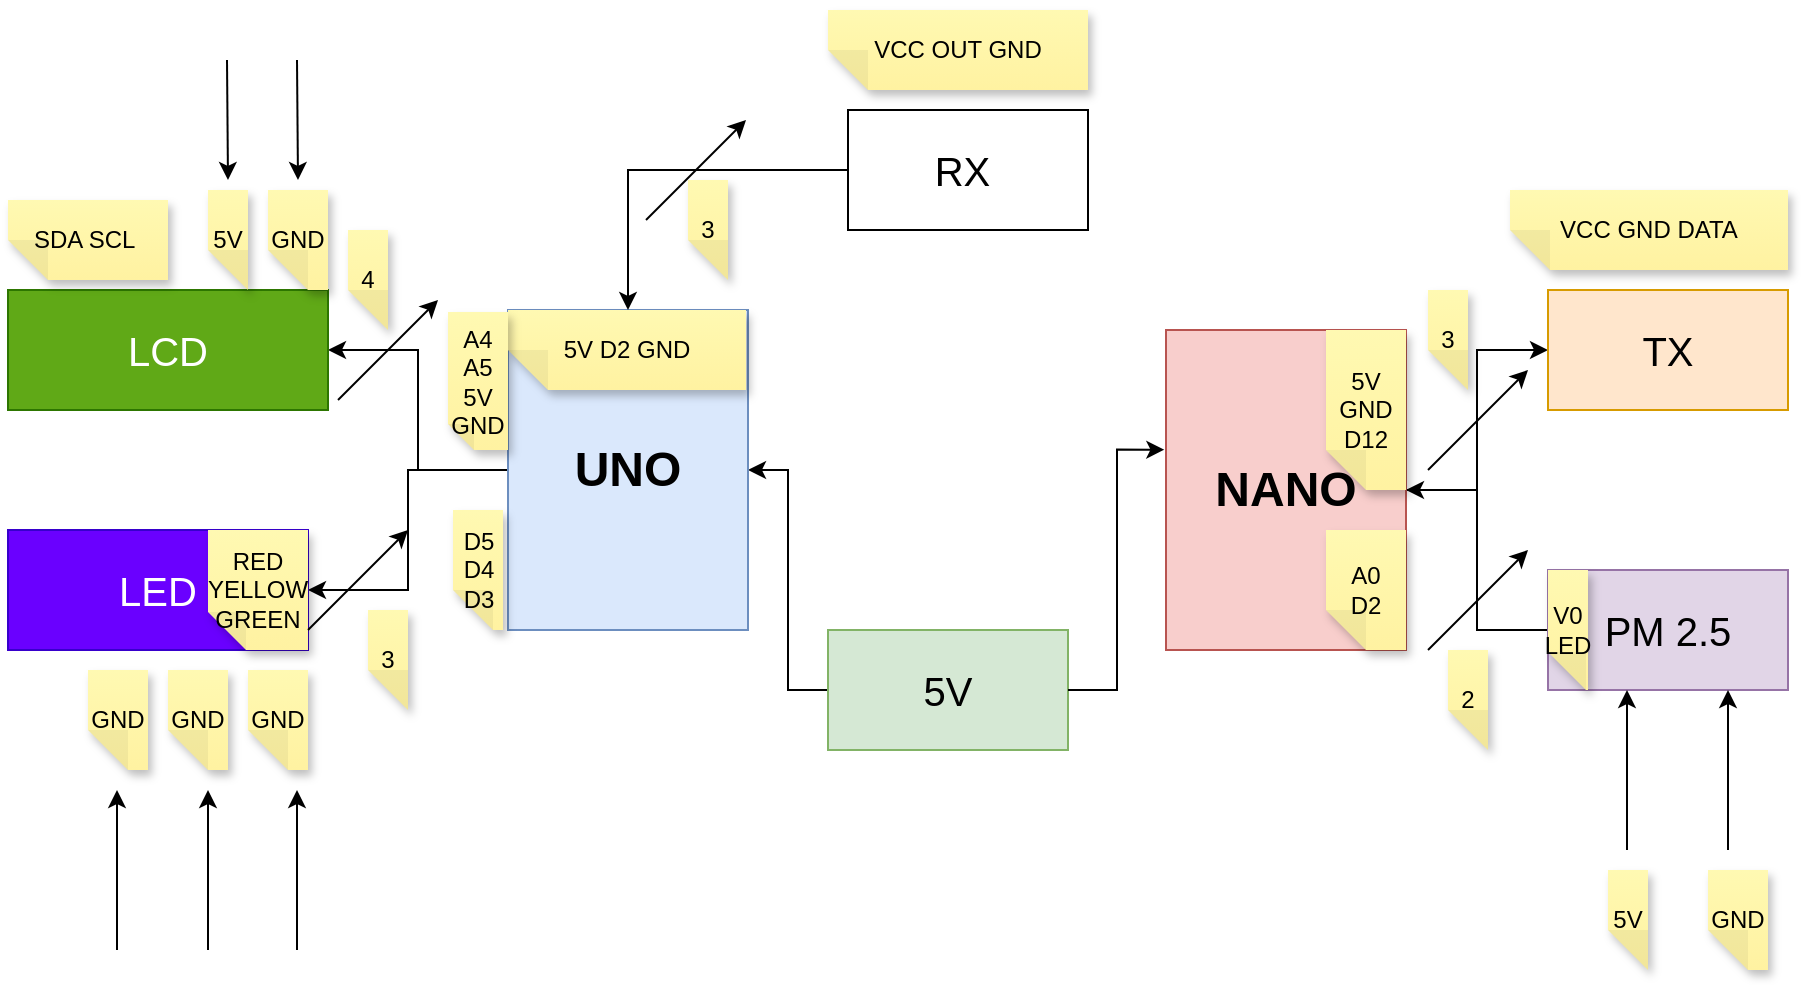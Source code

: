 <mxfile version="22.1.5" type="github">
  <diagram name="Page-1" id="2Oezqfeqx223OJeEhoTF">
    <mxGraphModel dx="1900" dy="574" grid="1" gridSize="10" guides="1" tooltips="1" connect="1" arrows="1" fold="1" page="1" pageScale="1" pageWidth="850" pageHeight="1100" math="0" shadow="0">
      <root>
        <mxCell id="0" />
        <mxCell id="1" parent="0" />
        <mxCell id="fD1NXqoAacMds-On0nMa-4" value="" style="edgeStyle=orthogonalEdgeStyle;rounded=0;orthogonalLoop=1;jettySize=auto;html=1;" edge="1" parent="1" source="fD1NXqoAacMds-On0nMa-2" target="fD1NXqoAacMds-On0nMa-3">
          <mxGeometry relative="1" as="geometry" />
        </mxCell>
        <mxCell id="fD1NXqoAacMds-On0nMa-2" value="&lt;font style=&quot;font-size: 20px;&quot;&gt;PM 2.5&lt;/font&gt;" style="rounded=0;whiteSpace=wrap;html=1;fillColor=#e1d5e7;strokeColor=#9673a6;" vertex="1" parent="1">
          <mxGeometry x="700" y="320" width="120" height="60" as="geometry" />
        </mxCell>
        <mxCell id="fD1NXqoAacMds-On0nMa-6" value="" style="edgeStyle=orthogonalEdgeStyle;rounded=0;orthogonalLoop=1;jettySize=auto;html=1;" edge="1" parent="1" source="fD1NXqoAacMds-On0nMa-3" target="fD1NXqoAacMds-On0nMa-5">
          <mxGeometry relative="1" as="geometry" />
        </mxCell>
        <mxCell id="fD1NXqoAacMds-On0nMa-3" value="&lt;h1&gt;NANO&lt;/h1&gt;" style="rounded=0;whiteSpace=wrap;html=1;fillColor=#f8cecc;strokeColor=#b85450;" vertex="1" parent="1">
          <mxGeometry x="509" y="200" width="120" height="160" as="geometry" />
        </mxCell>
        <mxCell id="fD1NXqoAacMds-On0nMa-5" value="&lt;font style=&quot;font-size: 20px;&quot;&gt;TX&lt;/font&gt;" style="whiteSpace=wrap;html=1;rounded=0;fillColor=#ffe6cc;strokeColor=#d79b00;" vertex="1" parent="1">
          <mxGeometry x="700" y="180" width="120" height="60" as="geometry" />
        </mxCell>
        <mxCell id="fD1NXqoAacMds-On0nMa-10" value="" style="edgeStyle=orthogonalEdgeStyle;rounded=0;orthogonalLoop=1;jettySize=auto;html=1;" edge="1" parent="1" source="fD1NXqoAacMds-On0nMa-7" target="fD1NXqoAacMds-On0nMa-9">
          <mxGeometry relative="1" as="geometry" />
        </mxCell>
        <mxCell id="fD1NXqoAacMds-On0nMa-7" value="&lt;font style=&quot;font-size: 20px;&quot;&gt;5V&lt;/font&gt;" style="rounded=0;whiteSpace=wrap;html=1;fillColor=#d5e8d4;strokeColor=#82b366;" vertex="1" parent="1">
          <mxGeometry x="340" y="350" width="120" height="60" as="geometry" />
        </mxCell>
        <mxCell id="fD1NXqoAacMds-On0nMa-8" style="edgeStyle=orthogonalEdgeStyle;rounded=0;orthogonalLoop=1;jettySize=auto;html=1;entryX=-0.007;entryY=0.374;entryDx=0;entryDy=0;entryPerimeter=0;" edge="1" parent="1" source="fD1NXqoAacMds-On0nMa-7" target="fD1NXqoAacMds-On0nMa-3">
          <mxGeometry relative="1" as="geometry" />
        </mxCell>
        <mxCell id="fD1NXqoAacMds-On0nMa-12" value="" style="edgeStyle=orthogonalEdgeStyle;rounded=0;orthogonalLoop=1;jettySize=auto;html=1;" edge="1" parent="1" source="fD1NXqoAacMds-On0nMa-9" target="fD1NXqoAacMds-On0nMa-11">
          <mxGeometry relative="1" as="geometry" />
        </mxCell>
        <mxCell id="fD1NXqoAacMds-On0nMa-14" value="" style="edgeStyle=orthogonalEdgeStyle;rounded=0;orthogonalLoop=1;jettySize=auto;html=1;" edge="1" parent="1" source="fD1NXqoAacMds-On0nMa-9" target="fD1NXqoAacMds-On0nMa-13">
          <mxGeometry relative="1" as="geometry" />
        </mxCell>
        <mxCell id="fD1NXqoAacMds-On0nMa-9" value="&lt;h1&gt;UNO&lt;/h1&gt;" style="rounded=0;whiteSpace=wrap;html=1;fillColor=#dae8fc;strokeColor=#6c8ebf;" vertex="1" parent="1">
          <mxGeometry x="180" y="190" width="120" height="160" as="geometry" />
        </mxCell>
        <mxCell id="fD1NXqoAacMds-On0nMa-11" value="&lt;font style=&quot;font-size: 20px;&quot;&gt;LCD&lt;/font&gt;" style="whiteSpace=wrap;html=1;rounded=0;fillColor=#60a917;strokeColor=#2D7600;fontColor=#ffffff;" vertex="1" parent="1">
          <mxGeometry x="-70" y="180" width="160" height="60" as="geometry" />
        </mxCell>
        <mxCell id="fD1NXqoAacMds-On0nMa-13" value="&lt;font style=&quot;font-size: 20px;&quot;&gt;LED&lt;/font&gt;" style="whiteSpace=wrap;html=1;rounded=0;fillColor=#6a00ff;fontColor=#ffffff;strokeColor=#3700CC;" vertex="1" parent="1">
          <mxGeometry x="-70" y="300" width="150" height="60" as="geometry" />
        </mxCell>
        <mxCell id="fD1NXqoAacMds-On0nMa-18" value="5V&lt;br style=&quot;border-color: var(--border-color);&quot;&gt;GND&lt;br style=&quot;border-color: var(--border-color);&quot;&gt;D12" style="shape=note;whiteSpace=wrap;html=1;backgroundOutline=1;fontColor=#000000;darkOpacity=0.05;fillColor=#FFF9B2;strokeColor=none;fillStyle=solid;direction=west;gradientDirection=north;gradientColor=#FFF2A1;shadow=1;size=20;pointerEvents=1;rotation=0;" vertex="1" parent="1">
          <mxGeometry x="589" y="200" width="40" height="80" as="geometry" />
        </mxCell>
        <mxCell id="fD1NXqoAacMds-On0nMa-19" value="VCC GND DATA" style="shape=note;whiteSpace=wrap;html=1;backgroundOutline=1;fontColor=#000000;darkOpacity=0.05;fillColor=#FFF9B2;strokeColor=none;fillStyle=solid;direction=west;gradientDirection=north;gradientColor=#FFF2A1;shadow=1;size=20;pointerEvents=1;" vertex="1" parent="1">
          <mxGeometry x="681" y="130" width="139" height="40" as="geometry" />
        </mxCell>
        <mxCell id="fD1NXqoAacMds-On0nMa-21" value="" style="endArrow=classic;html=1;rounded=0;" edge="1" parent="1">
          <mxGeometry width="50" height="50" relative="1" as="geometry">
            <mxPoint x="640" y="270" as="sourcePoint" />
            <mxPoint x="690" y="220" as="targetPoint" />
          </mxGeometry>
        </mxCell>
        <mxCell id="fD1NXqoAacMds-On0nMa-22" value="3" style="shape=note;whiteSpace=wrap;html=1;backgroundOutline=1;fontColor=#000000;darkOpacity=0.05;fillColor=#FFF9B2;strokeColor=none;fillStyle=solid;direction=west;gradientDirection=north;gradientColor=#FFF2A1;shadow=1;size=20;pointerEvents=1;rotation=0;" vertex="1" parent="1">
          <mxGeometry x="640" y="180" width="20" height="50" as="geometry" />
        </mxCell>
        <mxCell id="fD1NXqoAacMds-On0nMa-23" value="GND" style="shape=note;whiteSpace=wrap;html=1;backgroundOutline=1;fontColor=#000000;darkOpacity=0.05;fillColor=#FFF9B2;strokeColor=none;fillStyle=solid;direction=west;gradientDirection=north;gradientColor=#FFF2A1;shadow=1;size=20;pointerEvents=1;rotation=0;" vertex="1" parent="1">
          <mxGeometry x="780" y="470" width="30" height="50" as="geometry" />
        </mxCell>
        <mxCell id="fD1NXqoAacMds-On0nMa-24" value="5V" style="shape=note;whiteSpace=wrap;html=1;backgroundOutline=1;fontColor=#000000;darkOpacity=0.05;fillColor=#FFF9B2;strokeColor=none;fillStyle=solid;direction=west;gradientDirection=north;gradientColor=#FFF2A1;shadow=1;size=20;pointerEvents=1;rotation=0;" vertex="1" parent="1">
          <mxGeometry x="730" y="470" width="20" height="50" as="geometry" />
        </mxCell>
        <mxCell id="fD1NXqoAacMds-On0nMa-26" value="" style="endArrow=classic;html=1;rounded=0;" edge="1" parent="1">
          <mxGeometry width="50" height="50" relative="1" as="geometry">
            <mxPoint x="640" y="360" as="sourcePoint" />
            <mxPoint x="690" y="310" as="targetPoint" />
          </mxGeometry>
        </mxCell>
        <mxCell id="fD1NXqoAacMds-On0nMa-27" value="" style="endArrow=classic;html=1;rounded=0;" edge="1" parent="1">
          <mxGeometry width="50" height="50" relative="1" as="geometry">
            <mxPoint x="790" y="460" as="sourcePoint" />
            <mxPoint x="790" y="380" as="targetPoint" />
            <Array as="points" />
          </mxGeometry>
        </mxCell>
        <mxCell id="fD1NXqoAacMds-On0nMa-28" value="" style="endArrow=classic;html=1;rounded=0;" edge="1" parent="1">
          <mxGeometry width="50" height="50" relative="1" as="geometry">
            <mxPoint x="739.5" y="460" as="sourcePoint" />
            <mxPoint x="739.5" y="380" as="targetPoint" />
            <Array as="points" />
          </mxGeometry>
        </mxCell>
        <mxCell id="fD1NXqoAacMds-On0nMa-29" value="A0&lt;br&gt;D2" style="shape=note;whiteSpace=wrap;html=1;backgroundOutline=1;fontColor=#000000;darkOpacity=0.05;fillColor=#FFF9B2;strokeColor=none;fillStyle=solid;direction=west;gradientDirection=north;gradientColor=#FFF2A1;shadow=1;size=20;pointerEvents=1;rotation=0;" vertex="1" parent="1">
          <mxGeometry x="589" y="300" width="40" height="60" as="geometry" />
        </mxCell>
        <mxCell id="fD1NXqoAacMds-On0nMa-32" value="V0&lt;br&gt;LED" style="shape=note;whiteSpace=wrap;html=1;backgroundOutline=1;fontColor=#000000;darkOpacity=0.05;fillColor=#FFF9B2;strokeColor=none;fillStyle=solid;direction=west;gradientDirection=north;gradientColor=#FFF2A1;shadow=1;size=19;pointerEvents=1;rotation=0;" vertex="1" parent="1">
          <mxGeometry x="700" y="320" width="20" height="60" as="geometry" />
        </mxCell>
        <mxCell id="fD1NXqoAacMds-On0nMa-33" value="2" style="shape=note;whiteSpace=wrap;html=1;backgroundOutline=1;fontColor=#000000;darkOpacity=0.05;fillColor=#FFF9B2;strokeColor=none;fillStyle=solid;direction=west;gradientDirection=north;gradientColor=#FFF2A1;shadow=1;size=20;pointerEvents=1;rotation=0;" vertex="1" parent="1">
          <mxGeometry x="650" y="360" width="20" height="50" as="geometry" />
        </mxCell>
        <mxCell id="fD1NXqoAacMds-On0nMa-35" style="edgeStyle=orthogonalEdgeStyle;rounded=0;orthogonalLoop=1;jettySize=auto;html=1;entryX=0.5;entryY=0;entryDx=0;entryDy=0;" edge="1" parent="1" source="fD1NXqoAacMds-On0nMa-34" target="fD1NXqoAacMds-On0nMa-9">
          <mxGeometry relative="1" as="geometry" />
        </mxCell>
        <mxCell id="fD1NXqoAacMds-On0nMa-34" value="&lt;font style=&quot;font-size: 20px;&quot;&gt;RX&amp;nbsp;&lt;/font&gt;" style="rounded=0;whiteSpace=wrap;html=1;" vertex="1" parent="1">
          <mxGeometry x="350" y="90" width="120" height="60" as="geometry" />
        </mxCell>
        <mxCell id="fD1NXqoAacMds-On0nMa-39" value="VCC OUT GND" style="shape=note;whiteSpace=wrap;html=1;backgroundOutline=1;fontColor=#000000;darkOpacity=0.05;fillColor=#FFF9B2;strokeColor=none;fillStyle=solid;direction=west;gradientDirection=north;gradientColor=#FFF2A1;shadow=1;size=20;pointerEvents=1;" vertex="1" parent="1">
          <mxGeometry x="340" y="40" width="130" height="40" as="geometry" />
        </mxCell>
        <mxCell id="fD1NXqoAacMds-On0nMa-40" value="3" style="shape=note;whiteSpace=wrap;html=1;backgroundOutline=1;fontColor=#000000;darkOpacity=0.05;fillColor=#FFF9B2;strokeColor=none;fillStyle=solid;direction=west;gradientDirection=north;gradientColor=#FFF2A1;shadow=1;size=20;pointerEvents=1;rotation=0;" vertex="1" parent="1">
          <mxGeometry x="270" y="125" width="20" height="50" as="geometry" />
        </mxCell>
        <mxCell id="fD1NXqoAacMds-On0nMa-41" value="5V D2 GND" style="shape=note;whiteSpace=wrap;html=1;backgroundOutline=1;fontColor=#000000;darkOpacity=0.05;fillColor=#FFF9B2;strokeColor=none;fillStyle=solid;direction=west;gradientDirection=north;gradientColor=#FFF2A1;shadow=1;size=20;pointerEvents=1;" vertex="1" parent="1">
          <mxGeometry x="180" y="190" width="119" height="40" as="geometry" />
        </mxCell>
        <mxCell id="fD1NXqoAacMds-On0nMa-42" value="" style="endArrow=classic;html=1;rounded=0;" edge="1" parent="1">
          <mxGeometry width="50" height="50" relative="1" as="geometry">
            <mxPoint x="249" y="145" as="sourcePoint" />
            <mxPoint x="299" y="95" as="targetPoint" />
          </mxGeometry>
        </mxCell>
        <mxCell id="fD1NXqoAacMds-On0nMa-43" value="RED&lt;br&gt;YELLOW&lt;br&gt;GREEN" style="shape=note;whiteSpace=wrap;html=1;backgroundOutline=1;fontColor=#000000;darkOpacity=0.05;fillColor=#FFF9B2;strokeColor=none;fillStyle=solid;direction=west;gradientDirection=north;gradientColor=#FFF2A1;shadow=1;size=19;pointerEvents=1;rotation=0;" vertex="1" parent="1">
          <mxGeometry x="30" y="300" width="50" height="60" as="geometry" />
        </mxCell>
        <mxCell id="fD1NXqoAacMds-On0nMa-44" value="" style="endArrow=classic;html=1;rounded=0;" edge="1" parent="1">
          <mxGeometry width="50" height="50" relative="1" as="geometry">
            <mxPoint x="80" y="350" as="sourcePoint" />
            <mxPoint x="130" y="300" as="targetPoint" />
          </mxGeometry>
        </mxCell>
        <mxCell id="fD1NXqoAacMds-On0nMa-45" value="3" style="shape=note;whiteSpace=wrap;html=1;backgroundOutline=1;fontColor=#000000;darkOpacity=0.05;fillColor=#FFF9B2;strokeColor=none;fillStyle=solid;direction=west;gradientDirection=north;gradientColor=#FFF2A1;shadow=1;size=20;pointerEvents=1;rotation=0;" vertex="1" parent="1">
          <mxGeometry x="110" y="340" width="20" height="50" as="geometry" />
        </mxCell>
        <mxCell id="fD1NXqoAacMds-On0nMa-46" value="D5&lt;br&gt;D4&lt;br&gt;D3" style="shape=note;whiteSpace=wrap;html=1;backgroundOutline=1;fontColor=#000000;darkOpacity=0.05;fillColor=#FFF9B2;strokeColor=none;fillStyle=solid;direction=west;gradientDirection=north;gradientColor=#FFF2A1;shadow=1;size=20;pointerEvents=1;rotation=0;" vertex="1" parent="1">
          <mxGeometry x="152.5" y="290" width="25" height="60" as="geometry" />
        </mxCell>
        <mxCell id="fD1NXqoAacMds-On0nMa-47" value="4" style="shape=note;whiteSpace=wrap;html=1;backgroundOutline=1;fontColor=#000000;darkOpacity=0.05;fillColor=#FFF9B2;strokeColor=none;fillStyle=solid;direction=west;gradientDirection=north;gradientColor=#FFF2A1;shadow=1;size=20;pointerEvents=1;rotation=0;" vertex="1" parent="1">
          <mxGeometry x="100" y="150" width="20" height="50" as="geometry" />
        </mxCell>
        <mxCell id="fD1NXqoAacMds-On0nMa-48" value="" style="endArrow=classic;html=1;rounded=0;" edge="1" parent="1">
          <mxGeometry width="50" height="50" relative="1" as="geometry">
            <mxPoint x="95" y="235" as="sourcePoint" />
            <mxPoint x="145" y="185" as="targetPoint" />
          </mxGeometry>
        </mxCell>
        <mxCell id="fD1NXqoAacMds-On0nMa-49" value="SDA SCL&amp;nbsp;" style="shape=note;whiteSpace=wrap;html=1;backgroundOutline=1;fontColor=#000000;darkOpacity=0.05;fillColor=#FFF9B2;strokeColor=none;fillStyle=solid;direction=west;gradientDirection=north;gradientColor=#FFF2A1;shadow=1;size=20;pointerEvents=1;" vertex="1" parent="1">
          <mxGeometry x="-70" y="135" width="80" height="40" as="geometry" />
        </mxCell>
        <mxCell id="fD1NXqoAacMds-On0nMa-50" value="A4&lt;br&gt;A5&lt;br&gt;5V&lt;br&gt;GND" style="shape=note;whiteSpace=wrap;html=1;backgroundOutline=1;fontColor=#000000;darkOpacity=0.05;fillColor=#FFF9B2;strokeColor=none;fillStyle=solid;direction=west;gradientDirection=north;gradientColor=#FFF2A1;shadow=1;size=13;pointerEvents=1;rotation=0;" vertex="1" parent="1">
          <mxGeometry x="150" y="191" width="30" height="69" as="geometry" />
        </mxCell>
        <mxCell id="fD1NXqoAacMds-On0nMa-51" value="5V" style="shape=note;whiteSpace=wrap;html=1;backgroundOutline=1;fontColor=#000000;darkOpacity=0.05;fillColor=#FFF9B2;strokeColor=none;fillStyle=solid;direction=west;gradientDirection=north;gradientColor=#FFF2A1;shadow=1;size=20;pointerEvents=1;rotation=0;" vertex="1" parent="1">
          <mxGeometry x="30" y="130" width="20" height="50" as="geometry" />
        </mxCell>
        <mxCell id="fD1NXqoAacMds-On0nMa-53" value="GND" style="shape=note;whiteSpace=wrap;html=1;backgroundOutline=1;fontColor=#000000;darkOpacity=0.05;fillColor=#FFF9B2;strokeColor=none;fillStyle=solid;direction=west;gradientDirection=north;gradientColor=#FFF2A1;shadow=1;size=20;pointerEvents=1;rotation=0;" vertex="1" parent="1">
          <mxGeometry x="60" y="130" width="30" height="50" as="geometry" />
        </mxCell>
        <mxCell id="fD1NXqoAacMds-On0nMa-54" value="" style="endArrow=classic;html=1;rounded=0;" edge="1" parent="1">
          <mxGeometry width="50" height="50" relative="1" as="geometry">
            <mxPoint x="39.5" y="65" as="sourcePoint" />
            <mxPoint x="40" y="125" as="targetPoint" />
            <Array as="points" />
          </mxGeometry>
        </mxCell>
        <mxCell id="fD1NXqoAacMds-On0nMa-55" value="" style="endArrow=classic;html=1;rounded=0;" edge="1" parent="1">
          <mxGeometry width="50" height="50" relative="1" as="geometry">
            <mxPoint x="74.5" y="65" as="sourcePoint" />
            <mxPoint x="75" y="125" as="targetPoint" />
            <Array as="points" />
          </mxGeometry>
        </mxCell>
        <mxCell id="fD1NXqoAacMds-On0nMa-56" value="GND" style="shape=note;whiteSpace=wrap;html=1;backgroundOutline=1;fontColor=#000000;darkOpacity=0.05;fillColor=#FFF9B2;strokeColor=none;fillStyle=solid;direction=west;gradientDirection=north;gradientColor=#FFF2A1;shadow=1;size=20;pointerEvents=1;rotation=0;" vertex="1" parent="1">
          <mxGeometry x="-30" y="370" width="30" height="50" as="geometry" />
        </mxCell>
        <mxCell id="fD1NXqoAacMds-On0nMa-57" value="GND" style="shape=note;whiteSpace=wrap;html=1;backgroundOutline=1;fontColor=#000000;darkOpacity=0.05;fillColor=#FFF9B2;strokeColor=none;fillStyle=solid;direction=west;gradientDirection=north;gradientColor=#FFF2A1;shadow=1;size=20;pointerEvents=1;rotation=0;" vertex="1" parent="1">
          <mxGeometry x="10" y="370" width="30" height="50" as="geometry" />
        </mxCell>
        <mxCell id="fD1NXqoAacMds-On0nMa-58" value="GND" style="shape=note;whiteSpace=wrap;html=1;backgroundOutline=1;fontColor=#000000;darkOpacity=0.05;fillColor=#FFF9B2;strokeColor=none;fillStyle=solid;direction=west;gradientDirection=north;gradientColor=#FFF2A1;shadow=1;size=20;pointerEvents=1;rotation=0;" vertex="1" parent="1">
          <mxGeometry x="50" y="370" width="30" height="50" as="geometry" />
        </mxCell>
        <mxCell id="fD1NXqoAacMds-On0nMa-59" value="" style="endArrow=classic;html=1;rounded=0;" edge="1" parent="1">
          <mxGeometry width="50" height="50" relative="1" as="geometry">
            <mxPoint x="74.5" y="510" as="sourcePoint" />
            <mxPoint x="74.5" y="430" as="targetPoint" />
            <Array as="points" />
          </mxGeometry>
        </mxCell>
        <mxCell id="fD1NXqoAacMds-On0nMa-60" value="" style="endArrow=classic;html=1;rounded=0;" edge="1" parent="1">
          <mxGeometry width="50" height="50" relative="1" as="geometry">
            <mxPoint x="-15.5" y="510" as="sourcePoint" />
            <mxPoint x="-15.5" y="430" as="targetPoint" />
            <Array as="points" />
          </mxGeometry>
        </mxCell>
        <mxCell id="fD1NXqoAacMds-On0nMa-61" value="" style="endArrow=classic;html=1;rounded=0;" edge="1" parent="1">
          <mxGeometry width="50" height="50" relative="1" as="geometry">
            <mxPoint x="30" y="510" as="sourcePoint" />
            <mxPoint x="30" y="430" as="targetPoint" />
            <Array as="points" />
          </mxGeometry>
        </mxCell>
      </root>
    </mxGraphModel>
  </diagram>
</mxfile>
